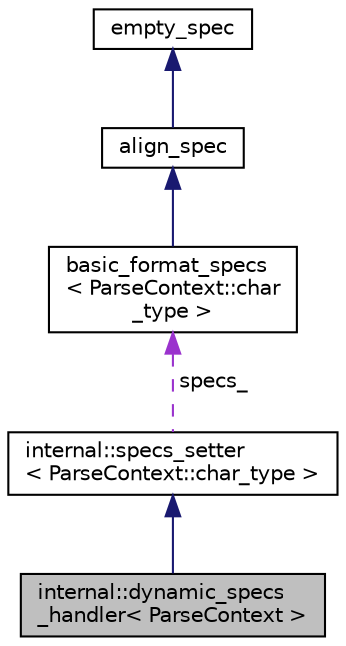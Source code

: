 digraph "internal::dynamic_specs_handler&lt; ParseContext &gt;"
{
  edge [fontname="Helvetica",fontsize="10",labelfontname="Helvetica",labelfontsize="10"];
  node [fontname="Helvetica",fontsize="10",shape=record];
  Node1 [label="internal::dynamic_specs\l_handler\< ParseContext \>",height=0.2,width=0.4,color="black", fillcolor="grey75", style="filled" fontcolor="black"];
  Node2 -> Node1 [dir="back",color="midnightblue",fontsize="10",style="solid",fontname="Helvetica"];
  Node2 [label="internal::specs_setter\l\< ParseContext::char_type \>",height=0.2,width=0.4,color="black", fillcolor="white", style="filled",URL="$classinternal_1_1specs__setter.html"];
  Node3 -> Node2 [dir="back",color="darkorchid3",fontsize="10",style="dashed",label=" specs_" ,fontname="Helvetica"];
  Node3 [label="basic_format_specs\l\< ParseContext::char\l_type \>",height=0.2,width=0.4,color="black", fillcolor="white", style="filled",URL="$classbasic__format__specs.html"];
  Node4 -> Node3 [dir="back",color="midnightblue",fontsize="10",style="solid",fontname="Helvetica"];
  Node4 [label="align_spec",height=0.2,width=0.4,color="black", fillcolor="white", style="filled",URL="$structalign__spec.html"];
  Node5 -> Node4 [dir="back",color="midnightblue",fontsize="10",style="solid",fontname="Helvetica"];
  Node5 [label="empty_spec",height=0.2,width=0.4,color="black", fillcolor="white", style="filled",URL="$structempty__spec.html"];
}
